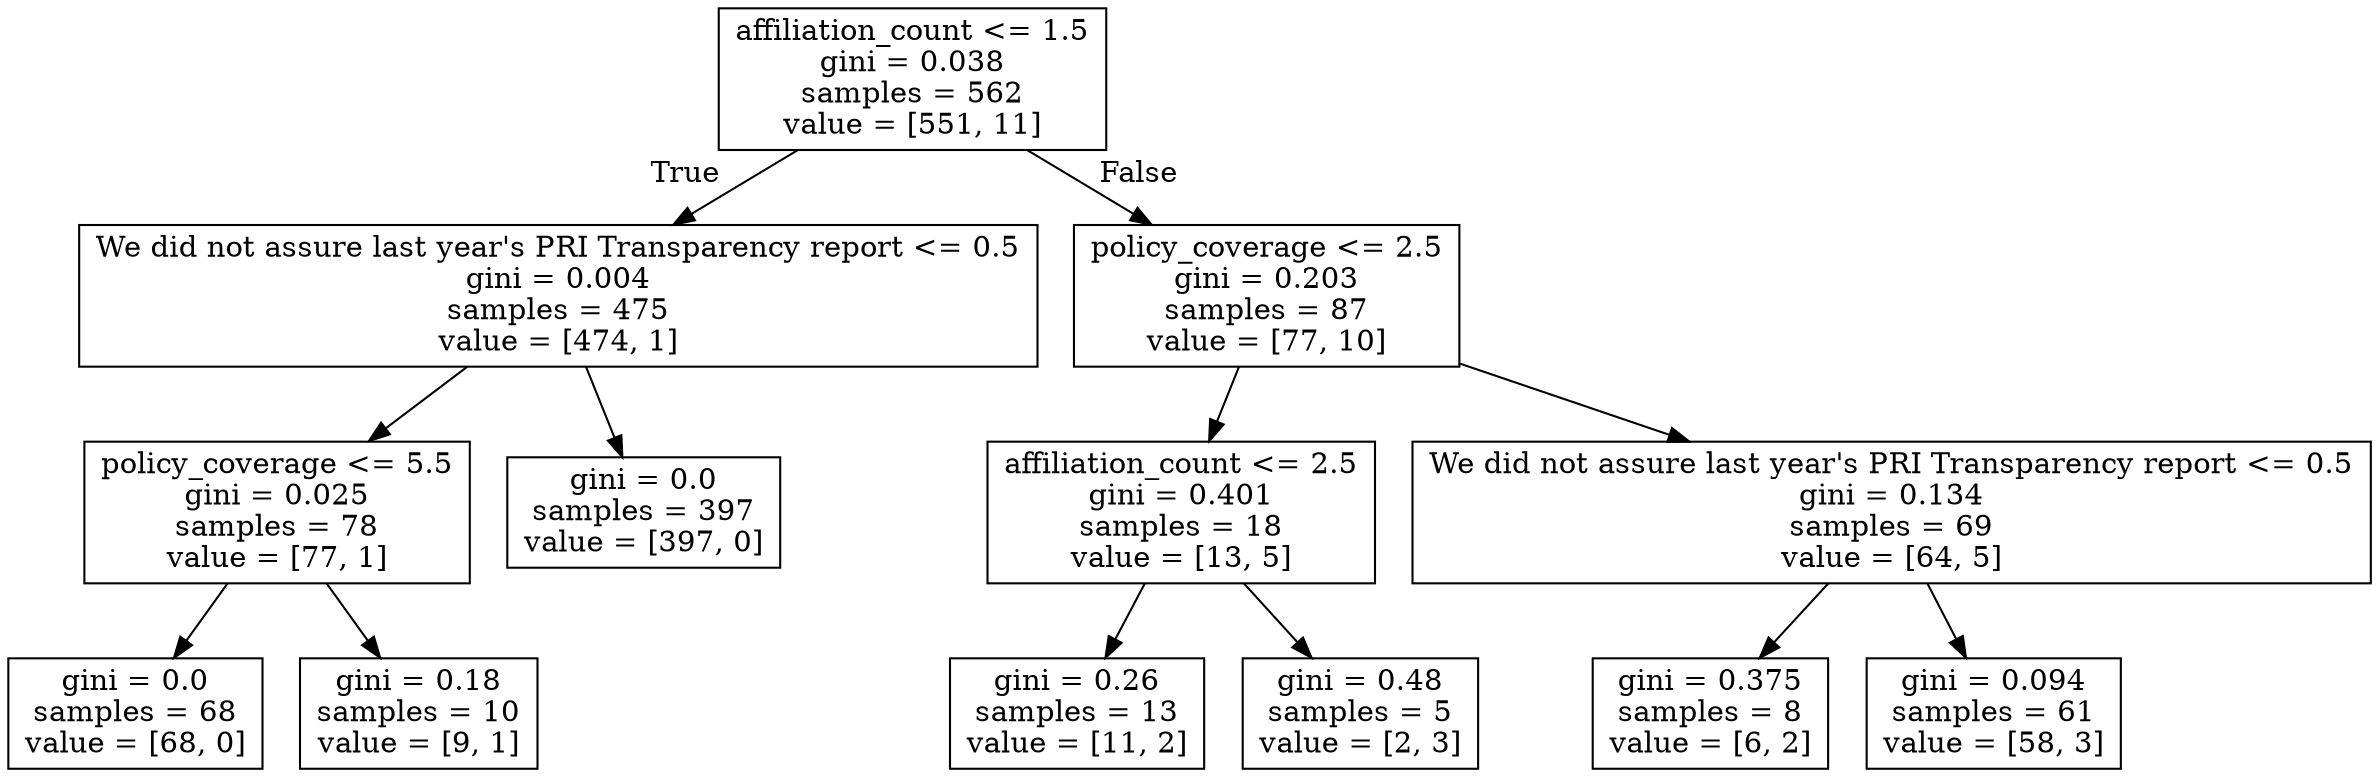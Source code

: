 digraph Tree {
node [shape=box] ;
0 [label="affiliation_count <= 1.5\ngini = 0.038\nsamples = 562\nvalue = [551, 11]"] ;
1 [label="We did not assure last year's PRI Transparency report <= 0.5\ngini = 0.004\nsamples = 475\nvalue = [474, 1]"] ;
0 -> 1 [labeldistance=2.5, labelangle=45, headlabel="True"] ;
2 [label="policy_coverage <= 5.5\ngini = 0.025\nsamples = 78\nvalue = [77, 1]"] ;
1 -> 2 ;
3 [label="gini = 0.0\nsamples = 68\nvalue = [68, 0]"] ;
2 -> 3 ;
4 [label="gini = 0.18\nsamples = 10\nvalue = [9, 1]"] ;
2 -> 4 ;
5 [label="gini = 0.0\nsamples = 397\nvalue = [397, 0]"] ;
1 -> 5 ;
6 [label="policy_coverage <= 2.5\ngini = 0.203\nsamples = 87\nvalue = [77, 10]"] ;
0 -> 6 [labeldistance=2.5, labelangle=-45, headlabel="False"] ;
7 [label="affiliation_count <= 2.5\ngini = 0.401\nsamples = 18\nvalue = [13, 5]"] ;
6 -> 7 ;
8 [label="gini = 0.26\nsamples = 13\nvalue = [11, 2]"] ;
7 -> 8 ;
9 [label="gini = 0.48\nsamples = 5\nvalue = [2, 3]"] ;
7 -> 9 ;
10 [label="We did not assure last year's PRI Transparency report <= 0.5\ngini = 0.134\nsamples = 69\nvalue = [64, 5]"] ;
6 -> 10 ;
11 [label="gini = 0.375\nsamples = 8\nvalue = [6, 2]"] ;
10 -> 11 ;
12 [label="gini = 0.094\nsamples = 61\nvalue = [58, 3]"] ;
10 -> 12 ;
}